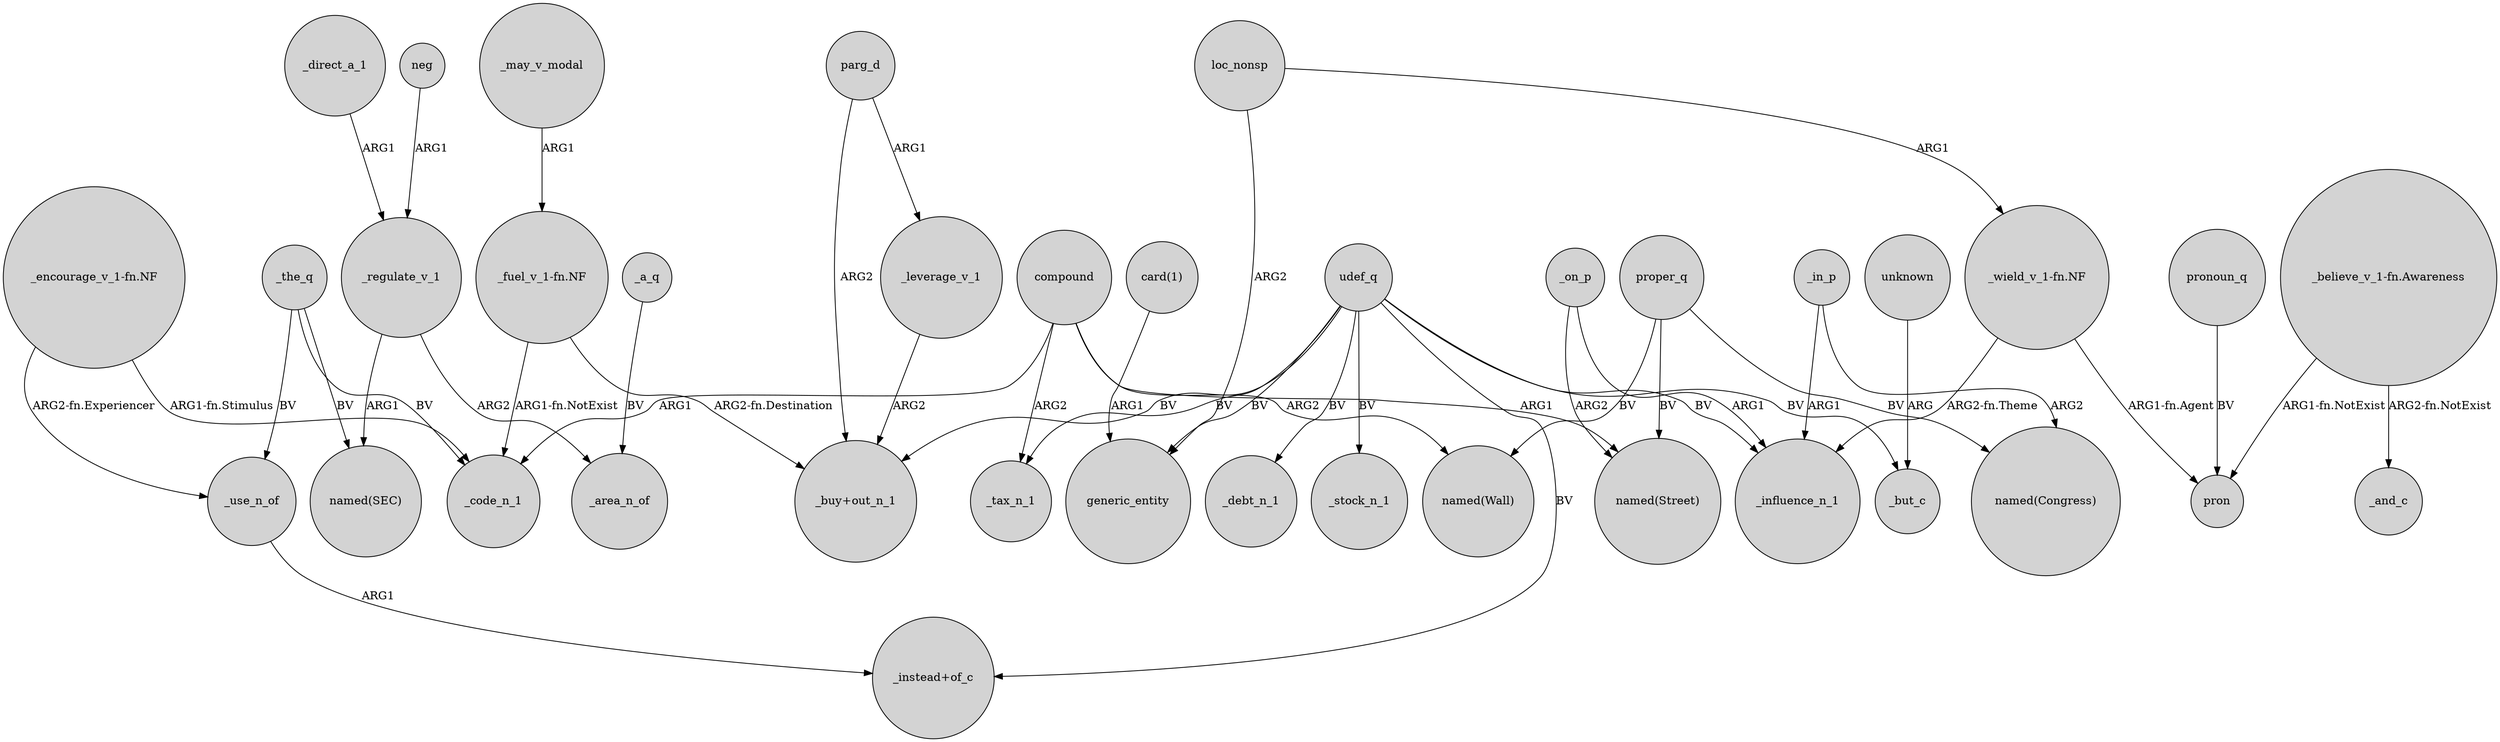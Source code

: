 digraph {
	node [shape=circle style=filled]
	"_encourage_v_1-fn.NF" -> _code_n_1 [label="ARG1-fn.Stimulus"]
	udef_q -> "_instead+of_c" [label=BV]
	"_fuel_v_1-fn.NF" -> _code_n_1 [label="ARG1-fn.NotExist"]
	"_fuel_v_1-fn.NF" -> "_buy+out_n_1" [label="ARG2-fn.Destination"]
	loc_nonsp -> "_wield_v_1-fn.NF" [label=ARG1]
	udef_q -> generic_entity [label=BV]
	loc_nonsp -> generic_entity [label=ARG2]
	udef_q -> _influence_n_1 [label=BV]
	_regulate_v_1 -> _area_n_of [label=ARG2]
	unknown -> _but_c [label=ARG]
	udef_q -> _debt_n_1 [label=BV]
	_a_q -> _area_n_of [label=BV]
	compound -> "named(Street)" [label=ARG1]
	proper_q -> "named(Wall)" [label=BV]
	compound -> _code_n_1 [label=ARG1]
	_the_q -> _use_n_of [label=BV]
	_direct_a_1 -> _regulate_v_1 [label=ARG1]
	neg -> _regulate_v_1 [label=ARG1]
	parg_d -> "_buy+out_n_1" [label=ARG2]
	udef_q -> "_buy+out_n_1" [label=BV]
	proper_q -> "named(Congress)" [label=BV]
	"_wield_v_1-fn.NF" -> _influence_n_1 [label="ARG2-fn.Theme"]
	proper_q -> "named(Street)" [label=BV]
	parg_d -> _leverage_v_1 [label=ARG1]
	udef_q -> _tax_n_1 [label=BV]
	pronoun_q -> pron [label=BV]
	_the_q -> _code_n_1 [label=BV]
	_regulate_v_1 -> "named(SEC)" [label=ARG1]
	udef_q -> _stock_n_1 [label=BV]
	compound -> "named(Wall)" [label=ARG2]
	_on_p -> "named(Street)" [label=ARG2]
	_in_p -> _influence_n_1 [label=ARG1]
	_leverage_v_1 -> "_buy+out_n_1" [label=ARG2]
	"_believe_v_1-fn.Awareness" -> _and_c [label="ARG2-fn.NotExist"]
	"card(1)" -> generic_entity [label=ARG1]
	_on_p -> _influence_n_1 [label=ARG1]
	compound -> _tax_n_1 [label=ARG2]
	"_believe_v_1-fn.Awareness" -> pron [label="ARG1-fn.NotExist"]
	_in_p -> "named(Congress)" [label=ARG2]
	_may_v_modal -> "_fuel_v_1-fn.NF" [label=ARG1]
	_use_n_of -> "_instead+of_c" [label=ARG1]
	_the_q -> "named(SEC)" [label=BV]
	udef_q -> _but_c [label=BV]
	"_encourage_v_1-fn.NF" -> _use_n_of [label="ARG2-fn.Experiencer"]
	"_wield_v_1-fn.NF" -> pron [label="ARG1-fn.Agent"]
}
